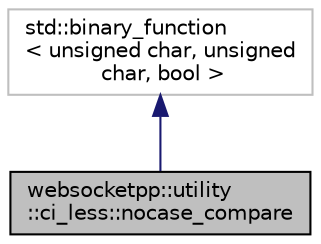 digraph "websocketpp::utility::ci_less::nocase_compare"
{
  edge [fontname="Helvetica",fontsize="10",labelfontname="Helvetica",labelfontsize="10"];
  node [fontname="Helvetica",fontsize="10",shape=record];
  Node2 [label="websocketpp::utility\l::ci_less::nocase_compare",height=0.2,width=0.4,color="black", fillcolor="grey75", style="filled", fontcolor="black"];
  Node3 -> Node2 [dir="back",color="midnightblue",fontsize="10",style="solid"];
  Node3 [label="std::binary_function\l\< unsigned char, unsigned\l char, bool \>",height=0.2,width=0.4,color="grey75", fillcolor="white", style="filled"];
}
